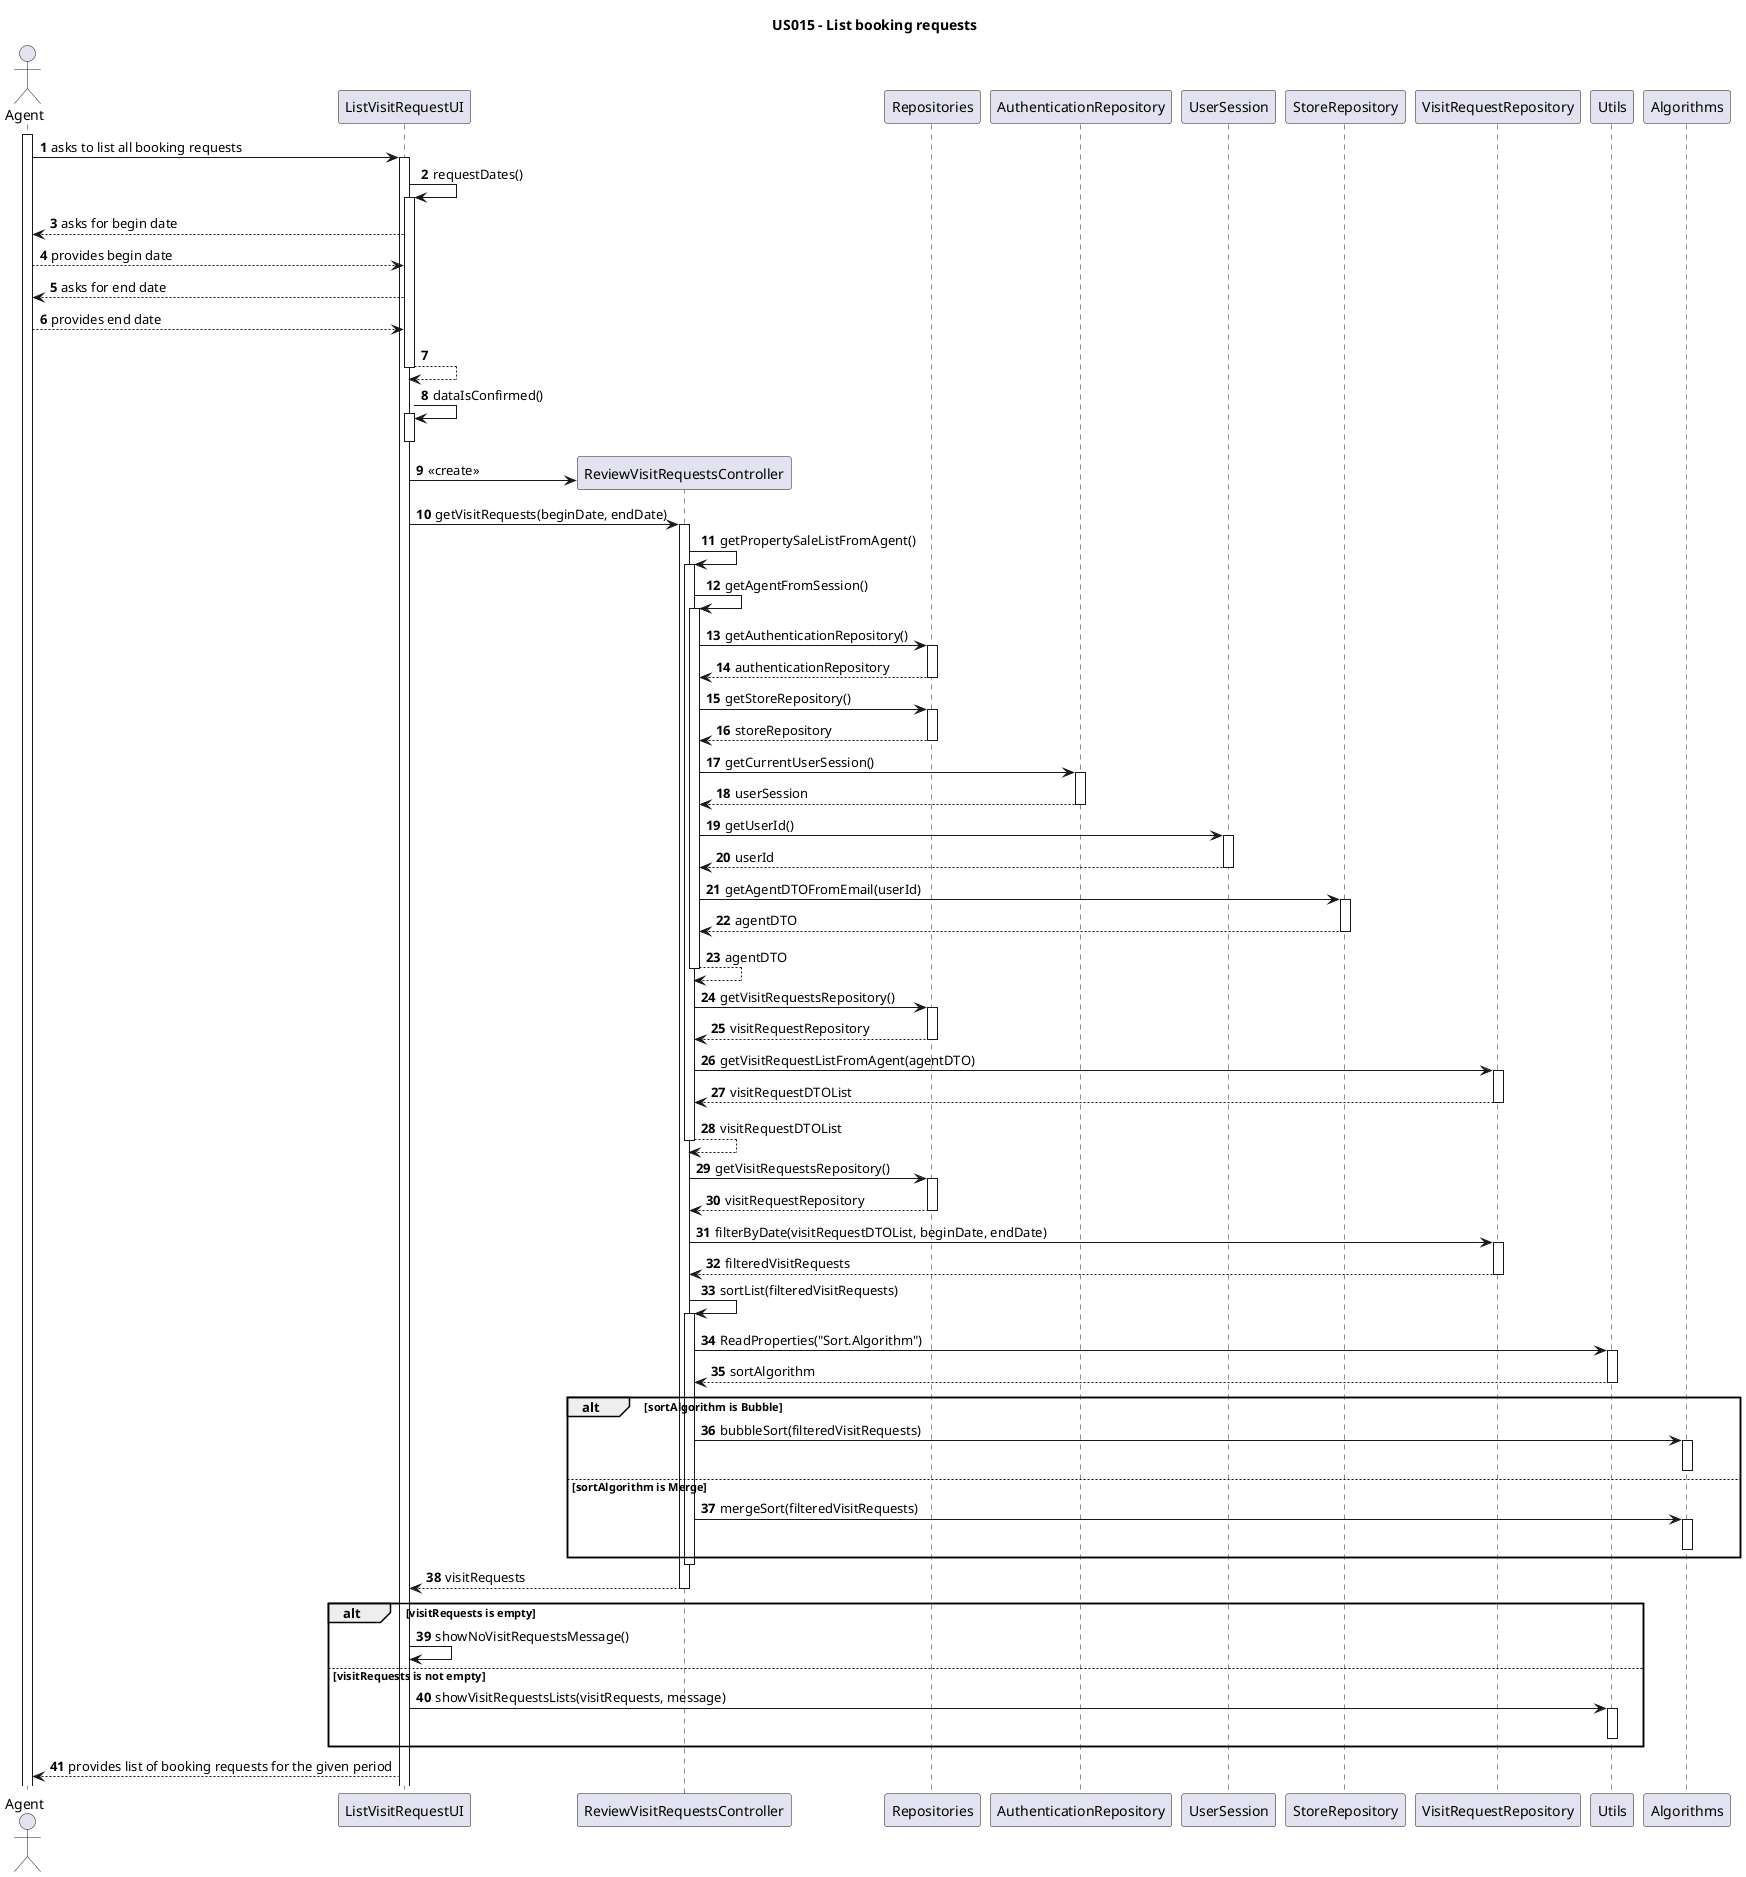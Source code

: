 @startuml
'https://plantuml.com/sequence-diagram

title US015 - List booking requests

autonumber

actor Agent as ag
participant ListVisitRequestUI as ui
participant ReviewVisitRequestsController as ctrl
participant Repositories as repos
participant AuthenticationRepository as authRepo
participant UserSession as userSession
participant StoreRepository as srepo
participant VisitRequestRepository as repo
participant Utils as utils
participant Algorithms as alg


activate ag
ag -> ui : asks to list all booking requests
activate ui
ui -> ui : requestDates()
activate ui

ui --> ag : asks for begin date


ag --> ui : provides begin date
ui --> ag : asks for end date
ag --> ui : provides end date
ui --> ui
deactivate ui
ui -> ui : dataIsConfirmed()
activate ui
deactivate ui
ui -> ctrl** : <<create>>




ui -> ctrl : getVisitRequests(beginDate, endDate)
activate ctrl
ctrl -> ctrl : getPropertySaleListFromAgent()
activate ctrl
ctrl -> ctrl : getAgentFromSession()
activate ctrl
ctrl -> repos : getAuthenticationRepository()
activate repos
repos --> ctrl : authenticationRepository
deactivate repos
ctrl -> repos : getStoreRepository()
activate repos
repos --> ctrl : storeRepository
deactivate repos
ctrl -> authRepo : getCurrentUserSession()
activate authRepo
authRepo --> ctrl : userSession
deactivate authRepo
ctrl -> userSession : getUserId()
activate userSession
userSession --> ctrl : userId
deactivate userSession
ctrl -> srepo : getAgentDTOFromEmail(userId)
activate srepo
srepo --> ctrl : agentDTO
deactivate srepo
ctrl --> ctrl : agentDTO
deactivate ctrl
ctrl -> repos : getVisitRequestsRepository()
activate repos
repos --> ctrl : visitRequestRepository
deactivate repos
ctrl -> repo : getVisitRequestListFromAgent(agentDTO)
activate repo
repo --> ctrl : visitRequestDTOList
deactivate repo
ctrl --> ctrl : visitRequestDTOList
deactivate ctrl
ctrl -> repos : getVisitRequestsRepository()
activate repos
repos --> ctrl : visitRequestRepository
deactivate repos
ctrl -> repo : filterByDate(visitRequestDTOList, beginDate, endDate)
activate repo
repo --> ctrl : filteredVisitRequests
deactivate repo
ctrl -> ctrl : sortList(filteredVisitRequests)
activate ctrl
ctrl -> utils : ReadProperties("Sort.Algorithm")
activate utils
utils --> ctrl : sortAlgorithm
deactivate utils
alt sortAlgorithm is Bubble
ctrl -> alg : bubbleSort(filteredVisitRequests)
activate alg
deactivate alg
else sortAlgorithm is Merge
ctrl -> alg : mergeSort(filteredVisitRequests)
activate alg
deactivate alg
end alt

deactivate ctrl
ctrl --> ui : visitRequests
deactivate ctrl
alt visitRequests is empty
ui -> ui : showNoVisitRequestsMessage()
else visitRequests is not empty
ui -> utils : showVisitRequestsLists(visitRequests, message)
activate utils
deactivate utils
end alt
ui --> ag : provides list of booking requests for the given period





@enduml